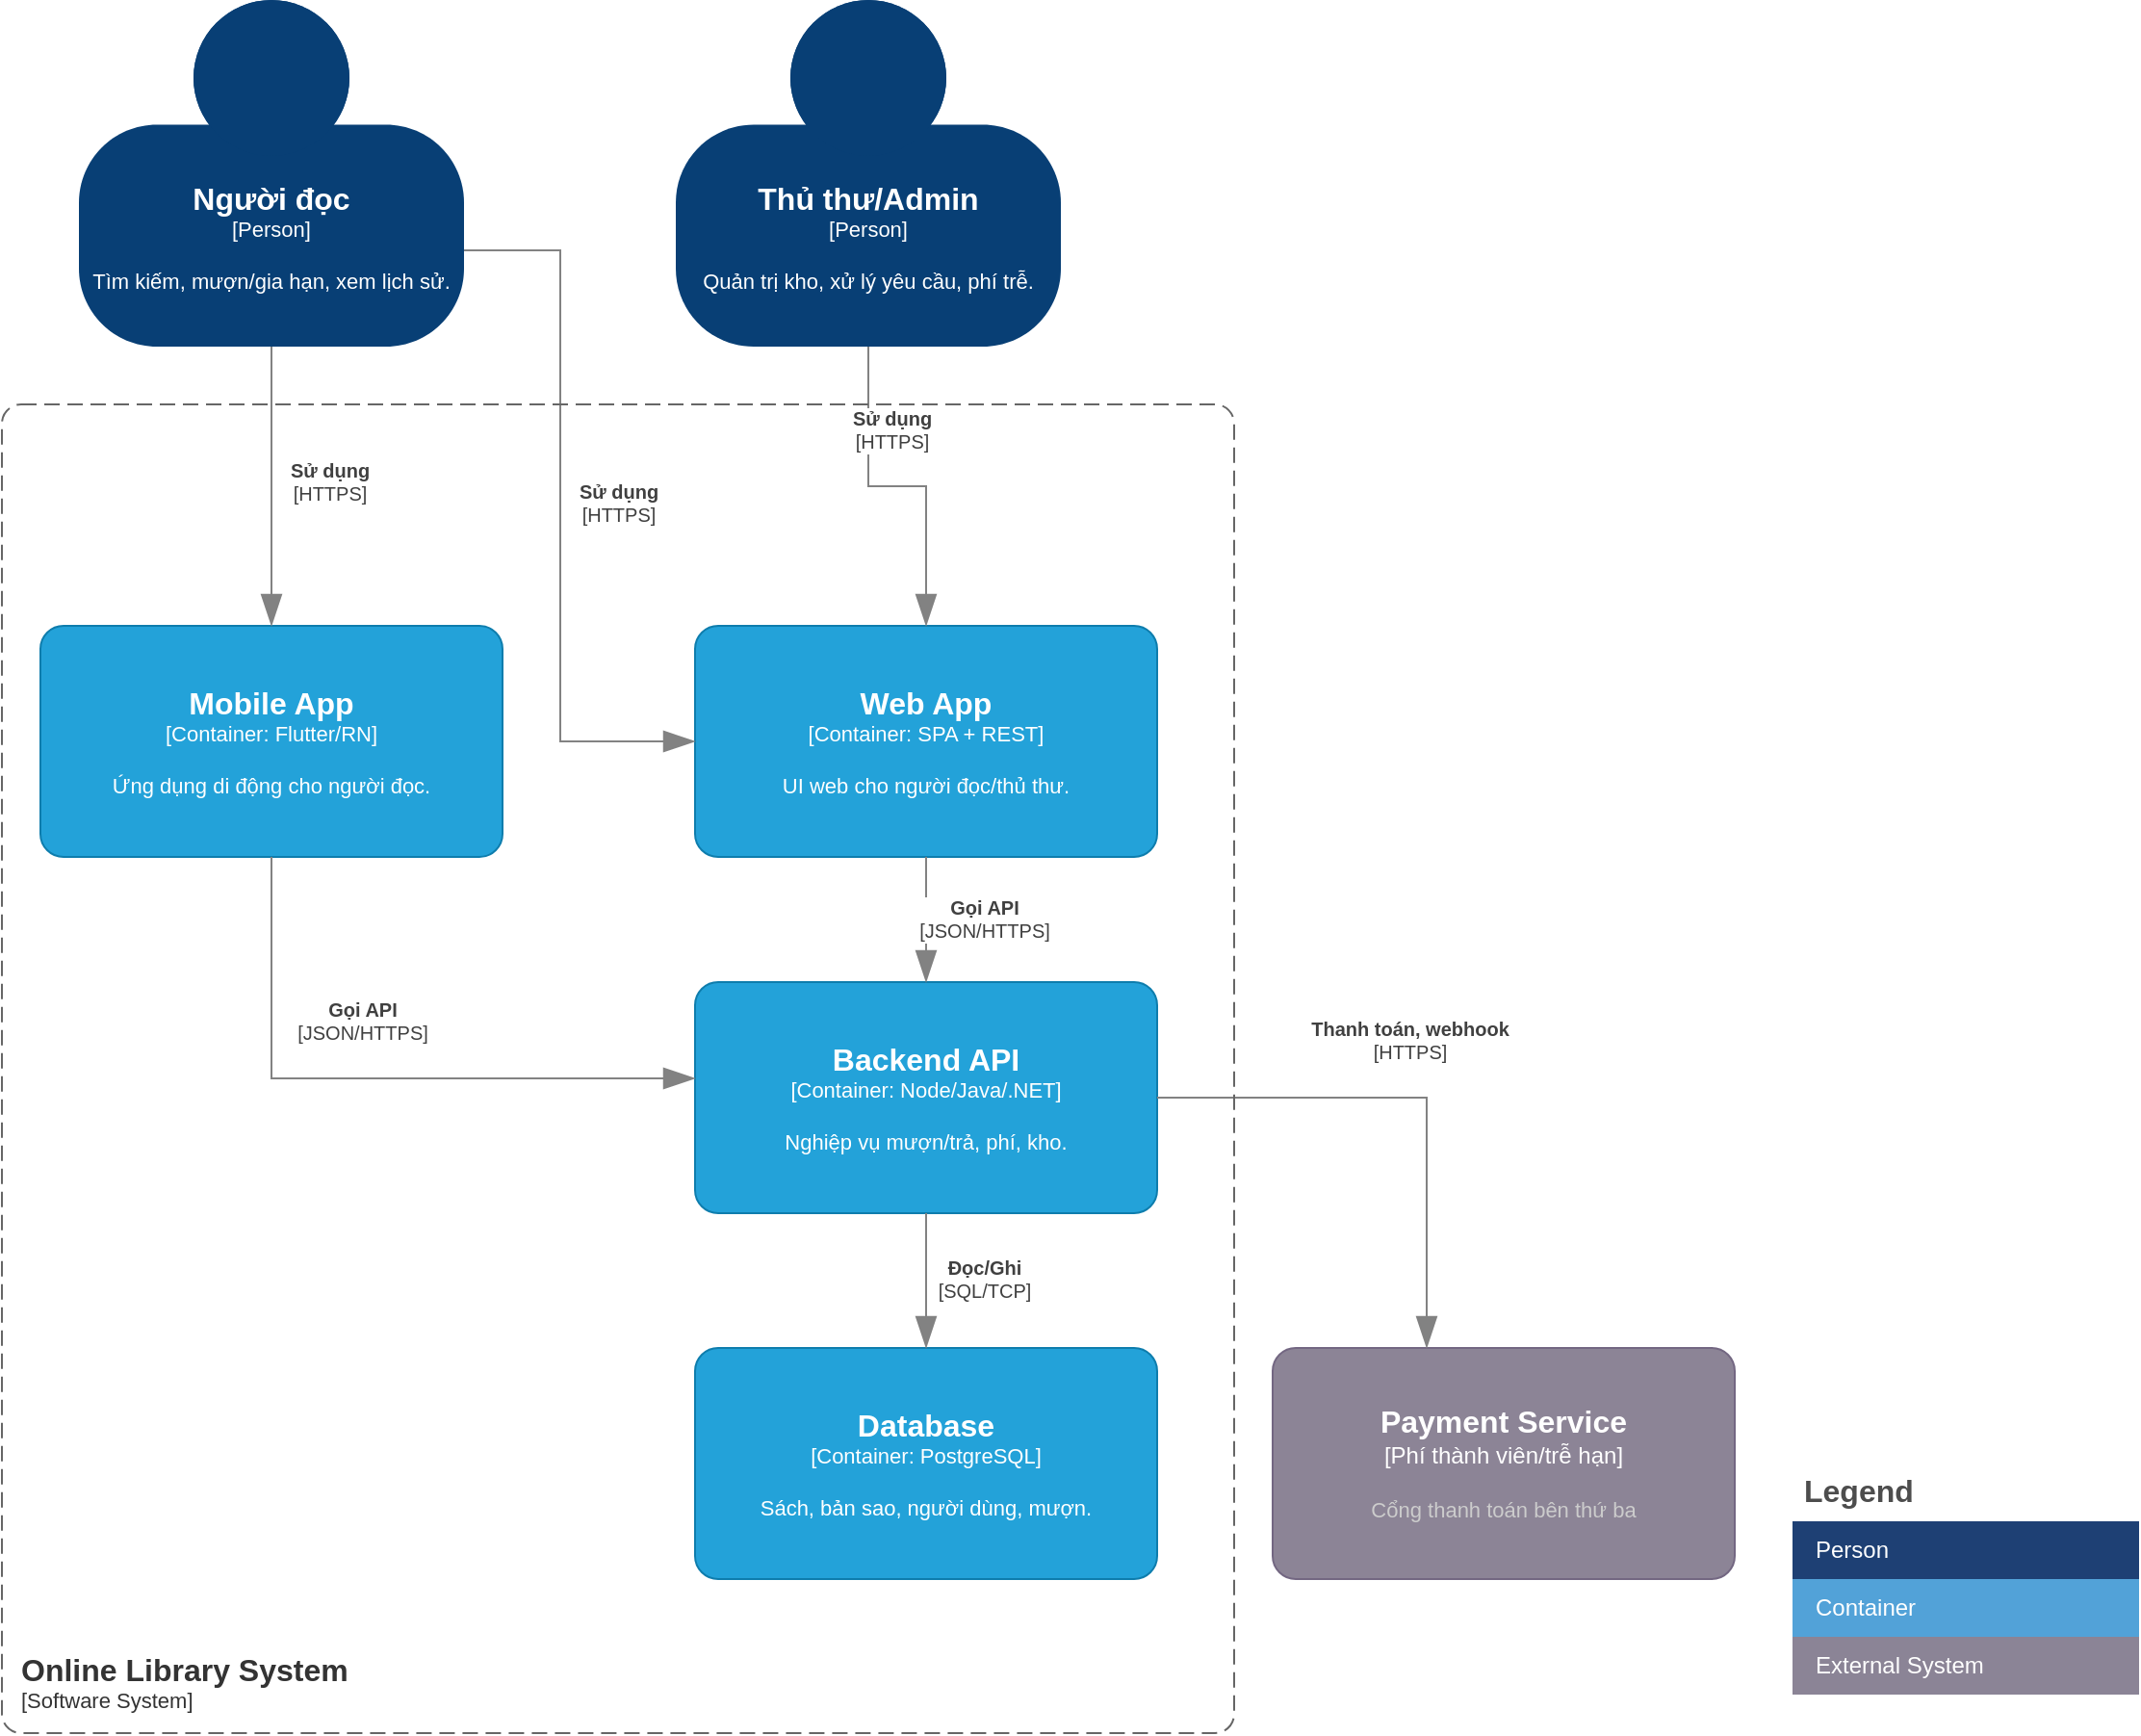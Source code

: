 <mxfile version="28.2.5">
  <diagram id="dQf_T4Re8Oyv8Oq41S71" name="Trang-2">
    <mxGraphModel grid="1" page="1" gridSize="10" guides="1" tooltips="1" connect="1" arrows="1" fold="1" pageScale="1" pageWidth="827" pageHeight="1169" math="0" shadow="0">
      <root>
        <mxCell id="0" />
        <mxCell id="1" parent="0" />
        <object placeholders="1" c4Name="Người đọc" c4Type="Person" c4Description="Tìm kiếm, mượn/gia hạn, xem lịch sử." label="&lt;font style=&quot;font-size: 16px&quot;&gt;&lt;b&gt;%c4Name%&lt;/b&gt;&lt;/font&gt;&lt;div&gt;[%c4Type%]&lt;/div&gt;&lt;br&gt;&lt;div&gt;&lt;font style=&quot;font-size: 11px&quot;&gt;&lt;font&gt;%c4Description%&lt;/font&gt;&lt;/font&gt;&lt;/div&gt;" id="nf4FnFh872B8NNR-VOvi-4">
          <mxCell style="html=1;fontSize=11;dashed=0;whiteSpace=wrap;fillColor=light-dark(#083F75,#08427B);strokeColor=none;fontColor=light-dark(#FFFFFF,#FFFFFF);shape=mxgraph.c4.person2;align=center;metaEdit=1;points=[[0.5,0,0],[1,0.5,0],[1,0.75,0],[0.75,1,0],[0.5,1,0],[0.25,1,0],[0,0.75,0],[0,0.5,0]];resizable=0;" vertex="1" parent="1">
            <mxGeometry x="180" y="140" width="200" height="180" as="geometry" />
          </mxCell>
        </object>
        <object placeholders="1" c4Name="Thủ thư/Admin" c4Type="Person" c4Description="Quản trị kho, xử lý yêu cầu, phí trễ." label="&lt;font style=&quot;font-size: 16px&quot;&gt;&lt;b&gt;%c4Name%&lt;/b&gt;&lt;/font&gt;&lt;div&gt;[%c4Type%]&lt;/div&gt;&lt;br&gt;&lt;div&gt;&lt;font style=&quot;font-size: 11px&quot;&gt;&lt;font&gt;%c4Description%&lt;/font&gt;&lt;/font&gt;&lt;/div&gt;" id="nf4FnFh872B8NNR-VOvi-5">
          <mxCell style="html=1;fontSize=11;dashed=0;whiteSpace=wrap;fillColor=light-dark(#083F75,#08427B);strokeColor=none;fontColor=light-dark(#FFFFFF,#FFFFFF);shape=mxgraph.c4.person2;align=center;metaEdit=1;points=[[0.5,0,0],[1,0.5,0],[1,0.75,0],[0.75,1,0],[0.5,1,0],[0.25,1,0],[0,0.75,0],[0,0.5,0]];resizable=0;" vertex="1" parent="1">
            <mxGeometry x="490" y="140" width="200" height="180" as="geometry" />
          </mxCell>
        </object>
        <object placeholders="1" c4Name="Mobile App" c4Type="Container" c4Technology="Flutter/RN" c4Description="Ứng dụng di động cho người đọc." label="&lt;font style=&quot;font-size: 16px&quot;&gt;&lt;b&gt;%c4Name%&lt;/b&gt;&lt;/font&gt;&lt;div&gt;[%c4Type%: %c4Technology%]&lt;/div&gt;&lt;br&gt;&lt;div&gt;&lt;font style=&quot;font-size: 11px&quot;&gt;&lt;font&gt;%c4Description%&lt;/font&gt;&lt;/font&gt;&lt;/div&gt;" id="nf4FnFh872B8NNR-VOvi-6">
          <mxCell style="rounded=1;whiteSpace=wrap;html=1;fontSize=11;labelBackgroundColor=none;fillColor=light-dark(#23A2D9,#438DD5);fontColor=light-dark(#FFFFFF,#FFFFFF);align=center;arcSize=10;strokeColor=#0E7DAD;metaEdit=1;resizable=0;points=[[0.25,0,0],[0.5,0,0],[0.75,0,0],[1,0.25,0],[1,0.5,0],[1,0.75,0],[0.75,1,0],[0.5,1,0],[0.25,1,0],[0,0.75,0],[0,0.5,0],[0,0.25,0]];" vertex="1" parent="1">
            <mxGeometry x="160" y="465" width="240" height="120" as="geometry" />
          </mxCell>
        </object>
        <object placeholders="1" c4Name="Web App" c4Type="Container" c4Technology="SPA + REST" c4Description="UI web cho người đọc/thủ thư." label="&lt;font style=&quot;font-size: 16px&quot;&gt;&lt;b&gt;%c4Name%&lt;/b&gt;&lt;/font&gt;&lt;div&gt;[%c4Type%: %c4Technology%]&lt;/div&gt;&lt;br&gt;&lt;div&gt;&lt;font style=&quot;font-size: 11px&quot;&gt;&lt;font&gt;%c4Description%&lt;/font&gt;&lt;/font&gt;&lt;/div&gt;" id="nf4FnFh872B8NNR-VOvi-7">
          <mxCell style="rounded=1;whiteSpace=wrap;html=1;fontSize=11;labelBackgroundColor=none;fillColor=light-dark(#23A2D9,#438DD5);fontColor=light-dark(#FFFFFF,#FFFFFF);align=center;arcSize=10;strokeColor=#0E7DAD;metaEdit=1;resizable=0;points=[[0.25,0,0],[0.5,0,0],[0.75,0,0],[1,0.25,0],[1,0.5,0],[1,0.75,0],[0.75,1,0],[0.5,1,0],[0.25,1,0],[0,0.75,0],[0,0.5,0],[0,0.25,0]];" vertex="1" parent="1">
            <mxGeometry x="500" y="465" width="240" height="120" as="geometry" />
          </mxCell>
        </object>
        <object placeholders="1" c4Name="Backend API" c4Type="Container" c4Technology="Node/Java/.NET" c4Description="Nghiệp vụ mượn/trả, phí, kho." label="&lt;font style=&quot;font-size: 16px&quot;&gt;&lt;b&gt;%c4Name%&lt;/b&gt;&lt;/font&gt;&lt;div&gt;[%c4Type%: %c4Technology%]&lt;/div&gt;&lt;br&gt;&lt;div&gt;&lt;font style=&quot;font-size: 11px&quot;&gt;&lt;font&gt;%c4Description%&lt;/font&gt;&lt;/font&gt;&lt;/div&gt;" id="nf4FnFh872B8NNR-VOvi-8">
          <mxCell style="rounded=1;whiteSpace=wrap;html=1;fontSize=11;labelBackgroundColor=none;fillColor=light-dark(#23A2D9,#438DD5);fontColor=light-dark(#FFFFFF,#FFFFFF);align=center;arcSize=10;strokeColor=#0E7DAD;metaEdit=1;resizable=0;points=[[0.25,0,0],[0.5,0,0],[0.75,0,0],[1,0.25,0],[1,0.5,0],[1,0.75,0],[0.75,1,0],[0.5,1,0],[0.25,1,0],[0,0.75,0],[0,0.5,0],[0,0.25,0]];" vertex="1" parent="1">
            <mxGeometry x="500" y="650" width="240" height="120" as="geometry" />
          </mxCell>
        </object>
        <object placeholders="1" c4Name="Database" c4Type="Container" c4Technology="PostgreSQL" c4Description="Sách, bản sao, người dùng, mượn." label="&lt;font style=&quot;font-size: 16px&quot;&gt;&lt;b&gt;%c4Name%&lt;/b&gt;&lt;/font&gt;&lt;div&gt;[%c4Type%: %c4Technology%]&lt;/div&gt;&lt;br&gt;&lt;div&gt;&lt;font style=&quot;font-size: 11px&quot;&gt;&lt;font&gt;%c4Description%&lt;/font&gt;&lt;/font&gt;&lt;/div&gt;" id="nf4FnFh872B8NNR-VOvi-9">
          <mxCell style="rounded=1;whiteSpace=wrap;html=1;fontSize=11;labelBackgroundColor=none;fillColor=light-dark(#23A2D9,#438DD5);fontColor=light-dark(#FFFFFF,#FFFFFF);align=center;arcSize=10;strokeColor=#0E7DAD;metaEdit=1;resizable=0;points=[[0.25,0,0],[0.5,0,0],[0.75,0,0],[1,0.25,0],[1,0.5,0],[1,0.75,0],[0.75,1,0],[0.5,1,0],[0.25,1,0],[0,0.75,0],[0,0.5,0],[0,0.25,0]];" vertex="1" parent="1">
            <mxGeometry x="500" y="840" width="240" height="120" as="geometry" />
          </mxCell>
        </object>
        <object placeholders="1" c4Type="Relationship" c4Technology="HTTPS" c4Description="Sử dụng" label="&lt;div style=&quot;text-align: left&quot;&gt;&lt;div style=&quot;text-align: center&quot;&gt;&lt;b&gt;%c4Description%&lt;/b&gt;&lt;/div&gt;&lt;div style=&quot;text-align: center&quot;&gt;[%c4Technology%]&lt;/div&gt;&lt;/div&gt;" id="nf4FnFh872B8NNR-VOvi-12">
          <mxCell style="endArrow=blockThin;html=1;fontSize=10;fontColor=#404040;strokeWidth=1;endFill=1;strokeColor=#828282;elbow=vertical;metaEdit=1;endSize=14;startSize=14;jumpStyle=arc;jumpSize=16;rounded=0;edgeStyle=orthogonalEdgeStyle;" edge="1" parent="1" source="nf4FnFh872B8NNR-VOvi-4" target="nf4FnFh872B8NNR-VOvi-6">
            <mxGeometry x="-0.035" y="30" width="240" relative="1" as="geometry">
              <mxPoint x="230" y="370" as="sourcePoint" />
              <mxPoint x="470" y="370" as="targetPoint" />
              <mxPoint as="offset" />
            </mxGeometry>
          </mxCell>
        </object>
        <object placeholders="1" c4Type="Relationship" c4Technology="HTTPS" c4Description="Sử dụng" label="&lt;div style=&quot;text-align: left&quot;&gt;&lt;div style=&quot;text-align: center&quot;&gt;&lt;b&gt;%c4Description%&lt;/b&gt;&lt;/div&gt;&lt;div style=&quot;text-align: center&quot;&gt;[%c4Technology%]&lt;/div&gt;&lt;/div&gt;" id="nf4FnFh872B8NNR-VOvi-13">
          <mxCell style="endArrow=blockThin;html=1;fontSize=10;fontColor=#404040;strokeWidth=1;endFill=1;strokeColor=#828282;elbow=vertical;metaEdit=1;endSize=14;startSize=14;jumpStyle=arc;jumpSize=16;rounded=0;edgeStyle=orthogonalEdgeStyle;" edge="1" parent="1" source="nf4FnFh872B8NNR-VOvi-4" target="nf4FnFh872B8NNR-VOvi-7">
            <mxGeometry x="-0.035" y="30" width="240" relative="1" as="geometry">
              <mxPoint x="370" y="360" as="sourcePoint" />
              <mxPoint x="370" y="505" as="targetPoint" />
              <mxPoint as="offset" />
              <Array as="points">
                <mxPoint x="430" y="270" />
                <mxPoint x="430" y="525" />
              </Array>
            </mxGeometry>
          </mxCell>
        </object>
        <object placeholders="1" c4Type="Relationship" c4Technology="HTTPS" c4Description="Sử dụng" label="&lt;div style=&quot;text-align: left&quot;&gt;&lt;div style=&quot;text-align: center&quot;&gt;&lt;b&gt;%c4Description%&lt;/b&gt;&lt;/div&gt;&lt;div style=&quot;text-align: center&quot;&gt;[%c4Technology%]&lt;/div&gt;&lt;/div&gt;" id="nf4FnFh872B8NNR-VOvi-14">
          <mxCell style="endArrow=blockThin;html=1;fontSize=10;fontColor=#404040;strokeWidth=1;endFill=1;strokeColor=#828282;elbow=vertical;metaEdit=1;endSize=14;startSize=14;jumpStyle=arc;jumpSize=16;rounded=0;edgeStyle=orthogonalEdgeStyle;" edge="1" parent="1" source="nf4FnFh872B8NNR-VOvi-5" target="nf4FnFh872B8NNR-VOvi-7">
            <mxGeometry x="-0.035" y="30" width="240" relative="1" as="geometry">
              <mxPoint x="570" y="330" as="sourcePoint" />
              <mxPoint x="690" y="585" as="targetPoint" />
              <mxPoint as="offset" />
              <Array as="points" />
            </mxGeometry>
          </mxCell>
        </object>
        <object placeholders="1" c4Type="Relationship" c4Technology="JSON/HTTPS" c4Description="Gọi API" label="&lt;div style=&quot;text-align: left&quot;&gt;&lt;div style=&quot;text-align: center&quot;&gt;&lt;b&gt;%c4Description%&lt;/b&gt;&lt;/div&gt;&lt;div style=&quot;text-align: center&quot;&gt;[%c4Technology%]&lt;/div&gt;&lt;/div&gt;" id="nf4FnFh872B8NNR-VOvi-17">
          <mxCell style="endArrow=blockThin;html=1;fontSize=10;fontColor=#404040;strokeWidth=1;endFill=1;strokeColor=#828282;elbow=vertical;metaEdit=1;endSize=14;startSize=14;jumpStyle=arc;jumpSize=16;rounded=0;edgeStyle=orthogonalEdgeStyle;" edge="1" parent="1" source="nf4FnFh872B8NNR-VOvi-6" target="nf4FnFh872B8NNR-VOvi-8">
            <mxGeometry x="-0.035" y="30" width="240" relative="1" as="geometry">
              <mxPoint x="360" y="620" as="sourcePoint" />
              <mxPoint x="360" y="765" as="targetPoint" />
              <Array as="points">
                <mxPoint x="280" y="700" />
              </Array>
              <mxPoint as="offset" />
            </mxGeometry>
          </mxCell>
        </object>
        <object placeholders="1" c4Type="Relationship" c4Technology="JSON/HTTPS" c4Description="Gọi API" label="&lt;div style=&quot;text-align: left&quot;&gt;&lt;div style=&quot;text-align: center&quot;&gt;&lt;b&gt;%c4Description%&lt;/b&gt;&lt;/div&gt;&lt;div style=&quot;text-align: center&quot;&gt;[%c4Technology%]&lt;/div&gt;&lt;/div&gt;" id="nf4FnFh872B8NNR-VOvi-18">
          <mxCell style="endArrow=blockThin;html=1;fontSize=10;fontColor=#404040;strokeWidth=1;endFill=1;strokeColor=#828282;elbow=vertical;metaEdit=1;endSize=14;startSize=14;jumpStyle=arc;jumpSize=16;rounded=0;edgeStyle=orthogonalEdgeStyle;" edge="1" parent="1" source="nf4FnFh872B8NNR-VOvi-7" target="nf4FnFh872B8NNR-VOvi-8">
            <mxGeometry x="-0.035" y="30" width="240" relative="1" as="geometry">
              <mxPoint x="530" y="570" as="sourcePoint" />
              <mxPoint x="750" y="685" as="targetPoint" />
              <Array as="points" />
              <mxPoint as="offset" />
            </mxGeometry>
          </mxCell>
        </object>
        <object placeholders="1" c4Type="Relationship" c4Technology="SQL/TCP" c4Description="Đọc/Ghi" label="&lt;div style=&quot;text-align: left&quot;&gt;&lt;div style=&quot;text-align: center&quot;&gt;&lt;b&gt;%c4Description%&lt;/b&gt;&lt;/div&gt;&lt;div style=&quot;text-align: center&quot;&gt;[%c4Technology%]&lt;/div&gt;&lt;/div&gt;" id="nf4FnFh872B8NNR-VOvi-20">
          <mxCell style="endArrow=blockThin;html=1;fontSize=10;fontColor=#404040;strokeWidth=1;endFill=1;strokeColor=#828282;elbow=vertical;metaEdit=1;endSize=14;startSize=14;jumpStyle=arc;jumpSize=16;rounded=0;edgeStyle=orthogonalEdgeStyle;" edge="1" parent="1" source="nf4FnFh872B8NNR-VOvi-8" target="nf4FnFh872B8NNR-VOvi-9">
            <mxGeometry x="-0.035" y="30" width="240" relative="1" as="geometry">
              <mxPoint x="414" y="720" as="sourcePoint" />
              <mxPoint x="634" y="835" as="targetPoint" />
              <Array as="points">
                <mxPoint x="620" y="790" />
                <mxPoint x="620" y="790" />
              </Array>
              <mxPoint as="offset" />
            </mxGeometry>
          </mxCell>
        </object>
        <object placeholders="1" c4Name="Payment Service" c4Type="Phí thành viên/trễ hạn" c4Description="Cổng thanh toán bên thứ ba" label="&lt;font style=&quot;font-size: 16px&quot;&gt;&lt;b&gt;%c4Name%&lt;/b&gt;&lt;/font&gt;&lt;div&gt;[%c4Type%]&lt;/div&gt;&lt;br&gt;&lt;div&gt;&lt;font style=&quot;font-size: 11px&quot;&gt;&lt;font color=&quot;#cccccc&quot;&gt;%c4Description%&lt;/font&gt;&lt;/div&gt;" id="nf4FnFh872B8NNR-VOvi-21">
          <mxCell style="rounded=1;whiteSpace=wrap;html=1;labelBackgroundColor=none;fillColor=#8C8496;fontColor=#ffffff;align=center;arcSize=10;strokeColor=#736782;metaEdit=1;resizable=0;points=[[0.25,0,0],[0.5,0,0],[0.75,0,0],[1,0.25,0],[1,0.5,0],[1,0.75,0],[0.75,1,0],[0.5,1,0],[0.25,1,0],[0,0.75,0],[0,0.5,0],[0,0.25,0]];" vertex="1" parent="1">
            <mxGeometry x="800" y="840" width="240" height="120" as="geometry" />
          </mxCell>
        </object>
        <object placeholders="1" c4Type="Relationship" c4Technology="HTTPS" c4Description="Thanh toán, webhook" label="&lt;div style=&quot;text-align: left&quot;&gt;&lt;div style=&quot;text-align: center&quot;&gt;&lt;b&gt;%c4Description%&lt;/b&gt;&lt;/div&gt;&lt;div style=&quot;text-align: center&quot;&gt;[%c4Technology%]&lt;/div&gt;&lt;/div&gt;" id="nf4FnFh872B8NNR-VOvi-23">
          <mxCell style="endArrow=blockThin;html=1;fontSize=10;fontColor=#404040;strokeWidth=1;endFill=1;strokeColor=#828282;elbow=vertical;metaEdit=1;endSize=14;startSize=14;jumpStyle=arc;jumpSize=16;rounded=0;edgeStyle=orthogonalEdgeStyle;" edge="1" parent="1" source="nf4FnFh872B8NNR-VOvi-8" target="nf4FnFh872B8NNR-VOvi-21">
            <mxGeometry x="-0.035" y="30" width="240" relative="1" as="geometry">
              <mxPoint x="620" y="770" as="sourcePoint" />
              <mxPoint x="620" y="840" as="targetPoint" />
              <Array as="points">
                <mxPoint x="880" y="710" />
              </Array>
              <mxPoint as="offset" />
            </mxGeometry>
          </mxCell>
        </object>
        <mxCell id="nf4FnFh872B8NNR-VOvi-24" value="Legend" style="shape=table;startSize=30;container=1;collapsible=0;childLayout=tableLayout;fontSize=16;align=left;verticalAlign=top;fillColor=none;strokeColor=none;fontColor=#4D4D4D;fontStyle=1;spacingLeft=6;spacing=0;resizable=0;" vertex="1" parent="1">
          <mxGeometry x="1070" y="900" width="180" height="120" as="geometry" />
        </mxCell>
        <mxCell id="nf4FnFh872B8NNR-VOvi-25" value="" style="shape=tableRow;horizontal=0;startSize=0;swimlaneHead=0;swimlaneBody=0;strokeColor=inherit;top=0;left=0;bottom=0;right=0;collapsible=0;dropTarget=0;fillColor=none;points=[[0,0.5],[1,0.5]];portConstraint=eastwest;fontSize=12;fontColor=light-dark(#FFFFFF,#FFFFFF);" vertex="1" parent="nf4FnFh872B8NNR-VOvi-24">
          <mxGeometry y="30" width="180" height="30" as="geometry" />
        </mxCell>
        <mxCell id="nf4FnFh872B8NNR-VOvi-26" value="Person" style="shape=partialRectangle;html=1;whiteSpace=wrap;connectable=0;strokeColor=inherit;overflow=hidden;fillColor=light-dark(#1E4074,#0E427C);top=0;left=0;bottom=0;right=0;pointerEvents=1;fontSize=12;align=left;fontColor=light-dark(#FFFFFF,#FFFFFF);gradientColor=none;spacingLeft=10;spacingRight=4;" vertex="1" parent="nf4FnFh872B8NNR-VOvi-25">
          <mxGeometry width="180" height="30" as="geometry">
            <mxRectangle width="180" height="30" as="alternateBounds" />
          </mxGeometry>
        </mxCell>
        <mxCell id="nf4FnFh872B8NNR-VOvi-29" value="" style="shape=tableRow;horizontal=0;startSize=0;swimlaneHead=0;swimlaneBody=0;strokeColor=inherit;top=0;left=0;bottom=0;right=0;collapsible=0;dropTarget=0;fillColor=none;points=[[0,0.5],[1,0.5]];portConstraint=eastwest;fontSize=12;fontColor=light-dark(#FFFFFF,#FFFFFF);" vertex="1" parent="nf4FnFh872B8NNR-VOvi-24">
          <mxGeometry y="60" width="180" height="30" as="geometry" />
        </mxCell>
        <mxCell id="nf4FnFh872B8NNR-VOvi-30" value="Container" style="shape=partialRectangle;html=1;whiteSpace=wrap;connectable=0;strokeColor=inherit;overflow=hidden;fillColor=light-dark(#52A2D8,#3F8DD5);top=0;left=0;bottom=0;right=0;pointerEvents=1;fontSize=12;align=left;fontColor=light-dark(#FFFFFF,#FFFFFF);gradientColor=none;spacingLeft=10;spacingRight=4;" vertex="1" parent="nf4FnFh872B8NNR-VOvi-29">
          <mxGeometry width="180" height="30" as="geometry">
            <mxRectangle width="180" height="30" as="alternateBounds" />
          </mxGeometry>
        </mxCell>
        <mxCell id="nf4FnFh872B8NNR-VOvi-35" value="" style="shape=tableRow;horizontal=0;startSize=0;swimlaneHead=0;swimlaneBody=0;strokeColor=inherit;top=0;left=0;bottom=0;right=0;collapsible=0;dropTarget=0;fillColor=none;points=[[0,0.5],[1,0.5]];portConstraint=eastwest;fontSize=12;fontColor=light-dark(#FFFFFF,#FFFFFF);" vertex="1" parent="nf4FnFh872B8NNR-VOvi-24">
          <mxGeometry y="90" width="180" height="30" as="geometry" />
        </mxCell>
        <mxCell id="nf4FnFh872B8NNR-VOvi-36" value="External System" style="shape=partialRectangle;html=1;whiteSpace=wrap;connectable=0;strokeColor=inherit;overflow=hidden;fillColor=light-dark(#8B8496,#999999);top=0;left=0;bottom=0;right=0;pointerEvents=1;fontSize=12;align=left;fontColor=light-dark(#FFFFFF,#FFFFFF);gradientColor=none;spacingLeft=10;spacingRight=4;" vertex="1" parent="nf4FnFh872B8NNR-VOvi-35">
          <mxGeometry width="180" height="30" as="geometry">
            <mxRectangle width="180" height="30" as="alternateBounds" />
          </mxGeometry>
        </mxCell>
        <object placeholders="1" c4Name="Online Library System" c4Type="SystemScopeBoundary" c4Application="Software System" label="&lt;font style=&quot;font-size: 16px&quot;&gt;&lt;b&gt;&lt;div style=&quot;text-align: left&quot;&gt;%c4Name%&lt;/div&gt;&lt;/b&gt;&lt;/font&gt;&lt;div style=&quot;text-align: left&quot;&gt;[%c4Application%]&lt;/div&gt;" id="nf4FnFh872B8NNR-VOvi-37">
          <mxCell style="rounded=1;fontSize=11;whiteSpace=wrap;html=1;dashed=1;arcSize=20;fillColor=none;strokeColor=#666666;fontColor=#333333;labelBackgroundColor=none;align=left;verticalAlign=bottom;labelBorderColor=none;spacingTop=0;spacing=10;dashPattern=8 4;metaEdit=1;rotatable=0;perimeter=rectanglePerimeter;noLabel=0;labelPadding=0;allowArrows=0;connectable=0;expand=0;recursiveResize=0;editable=1;pointerEvents=0;absoluteArcSize=1;points=[[0.25,0,0],[0.5,0,0],[0.75,0,0],[1,0.25,0],[1,0.5,0],[1,0.75,0],[0.75,1,0],[0.5,1,0],[0.25,1,0],[0,0.75,0],[0,0.5,0],[0,0.25,0]];" vertex="1" parent="1">
            <mxGeometry x="140" y="350" width="640" height="690" as="geometry" />
          </mxCell>
        </object>
      </root>
    </mxGraphModel>
  </diagram>
</mxfile>
